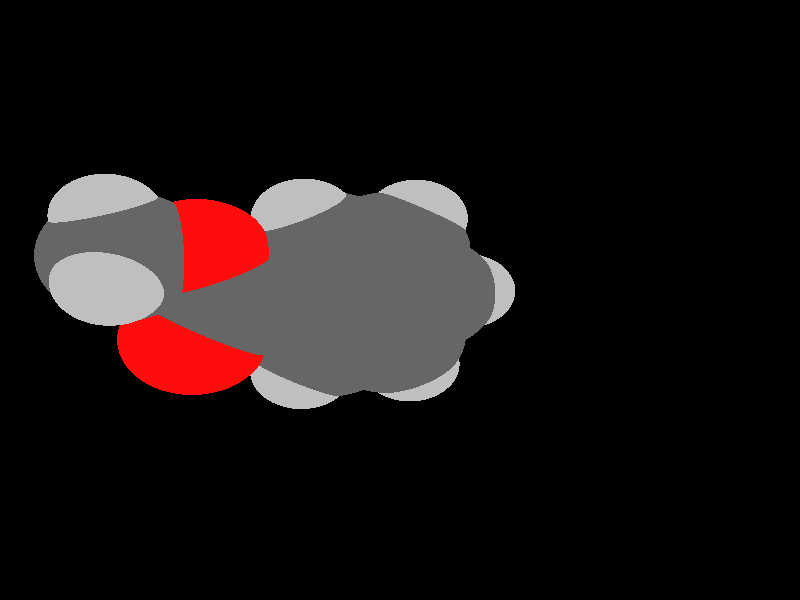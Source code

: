 global_settings {
	ambient_light rgb <0.200000002980232, 0.200000002980232, 0.200000002980232>
	max_trace_level 15
}

background { color rgb <0,0,0> }

camera {
	perspective
	location <-17.8497354706992, -7.12841324612384, -12.5858027339721>
	angle 40
	up <0.101067812831266, -0.918026209353125, 0.383422972903602>
	right <0.588898469888609, -0.255421955002343, -0.766784335433136> * 1
	direction <0.801862762180885, 0.303294417758576, 0.514809291664522> }

light_source {
	<-14.0588241257569, -62.1976305128983, -46.4942741201622>
	color rgb <1, 1, 1>
	fade_distance 108.146252010236
	fade_power 0
	spotlight
	area_light <20, 0, 0>, <0, 0, 20>, 20, 20
	circular
	orient
	point_at <14.0588241257569, 62.1976305128983, 46.4942741201622>
}

light_source {
	<0.0302845159502851, -15.4991725897351, 61.6016299953658>
	color rgb <0.300000011920929, 0.300000011920929, 0.300000011920929> shadowless
	fade_distance 108.146252010236
	fade_power 0
	parallel
	point_at <-0.0302845159502851, 15.4991725897351, -61.6016299953658>
}

#default {
	finish {ambient 0.5 diffuse 1 specular 0.2 roughness .01 metallic 1}
}

union {
cylinder {
	<-0.754240900302204, 0.290565705971549, 1.0631486323362>, 	<-0.490069712972023, -0.357590478309408, 1.0258250155622>, 0.075
	pigment { rgbt <0.400000005960464, 0.400000005960464, 0.400000005960464, 0> }
}
cylinder {
	<-0.587053980714411, 0.366204183612024, 0.932947424127609>, 	<-0.322882793384231, -0.281952000668932, 0.895623807353616>, 0.075
	pigment { rgbt <0.400000005960464, 0.400000005960464, 0.400000005960464, 0> }
}
cylinder {
	<-0.490069712972023, -0.357590478309408, 1.0258250155622>, 	<-0.225898525641843, -1.00574666259036, 0.988501398788211>, 0.075
	pigment { rgbt <0.400000005960464, 0.400000005960464, 0.400000005960464, 0> }
}
cylinder {
	<-0.322882793384231, -0.281952000668932, 0.895623807353616>, 	<-0.0587116060540498, -0.930108184949889, 0.858300190579622>, 0.075
	pigment { rgbt <0.400000005960464, 0.400000005960464, 0.400000005960464, 0> }
}
cylinder {
	<-0.142305065847946, -0.967927423770127, 0.923400794683917>, 	<0.438035514553482, -1.08955498337706, 0.553961221066607>, 0.075
	pigment { rgbt <0.400000005960464, 0.400000005960464, 0.400000005960464, 0> }
}
cylinder {
	<0.438035514553482, -1.08955498337706, 0.553961221066607>, 	<1.01837609495491, -1.211182542984, 0.184521647449298>, 0.075
	pigment { rgbt <0.400000005960464, 0.400000005960464, 0.400000005960464, 0> }
}
cylinder {
	<1.0966314198671, -1.28275951292884, 0.146983779949887>, 	<1.41533503238683, -0.759621379502833, -0.186130180373099>, 0.075
	pigment { rgbt <0.400000005960464, 0.400000005960464, 0.400000005960464, 0> }
}
cylinder {
	<0.940120770042716, -1.13960557303917, 0.222059514948708>, 	<1.25882438256244, -0.616467439613165, -0.111054445374279>, 0.075
	pigment { rgbt <0.400000005960464, 0.400000005960464, 0.400000005960464, 0> }
}
cylinder {
	<1.41533503238683, -0.759621379502833, -0.186130180373099>, 	<1.73403864490656, -0.23648324607683, -0.519244140696086>, 0.075
	pigment { rgbt <0.400000005960464, 0.400000005960464, 0.400000005960464, 0> }
}
cylinder {
	<1.25882438256244, -0.616467439613165, -0.111054445374279>, 	<1.57752799508217, -0.093329306187162, -0.444168405697265>, 0.075
	pigment { rgbt <0.400000005960464, 0.400000005960464, 0.400000005960464, 0> }
}
cylinder {
	<1.65578331999437, -0.164906276131996, -0.481706273196675>, 	<1.39614421957347, 0.481059593942752, -0.446881379641092>, 0.075
	pigment { rgbt <0.400000005960464, 0.400000005960464, 0.400000005960464, 0> }
}
cylinder {
	<1.39614421957347, 0.481059593942752, -0.446881379641092>, 	<1.13650511915257, 1.1270254640175, -0.412056486085508>, 0.075
	pigment { rgbt <0.400000005960464, 0.400000005960464, 0.400000005960464, 0> }
}
cylinder {
	<1.14213347510448, 1.23592876120339, -0.439708673545467>, 	<0.562310027360742, 1.35952593197057, -0.0709607514871984>, 0.075
	pigment { rgbt <0.400000005960464, 0.400000005960464, 0.400000005960464, 0> }
}
cylinder {
	<1.13087676320065, 1.01812216683161, -0.384404298625549>, 	<0.551053315456913, 1.1417193375988, -0.0156563765672803>, 0.075
	pigment { rgbt <0.400000005960464, 0.400000005960464, 0.400000005960464, 0> }
}
cylinder {
	<0.562310027360742, 1.35952593197057, -0.0709607514871984>, 	<-0.0175134203829971, 1.48312310273776, 0.297787170571071>, 0.075
	pigment { rgbt <0.400000005960464, 0.400000005960464, 0.400000005960464, 0> }
}
cylinder {
	<0.551053315456913, 1.1417193375988, -0.0156563765672803>, 	<-0.0287701322868266, 1.26531650836598, 0.353091545490989>, 0.075
	pigment { rgbt <0.400000005960464, 0.400000005960464, 0.400000005960464, 0> }
}
cylinder {
	<-0.670647440508308, 0.328384944791786, 0.998048028231903>, 	<-0.34689460842161, 0.85130237517183, 0.661743693131466>, 0.075
	pigment { rgbt <0.400000005960464, 0.400000005960464, 0.400000005960464, 0> }
}
cylinder {
	<-0.34689460842161, 0.85130237517183, 0.661743693131466>, 	<-0.0231417763349118, 1.37421980555187, 0.32543935803103>, 0.075
	pigment { rgbt <0.400000005960464, 0.400000005960464, 0.400000005960464, 0> }
}
cylinder {
	<-0.142305065847946, -0.967927423770127, 0.923400794683917>, 	<-0.436227261454747, -1.47580663678045, 1.23635560712155>, 0.075
	pigment { rgbt <0.400000005960464, 0.400000005960464, 0.400000005960464, 0> }
}
cylinder {
	<-0.436227261454747, -1.47580663678045, 1.23635560712155>, 	<-0.622752048262823, -1.79810982907742, 1.43495860663297>, 0.075
	pigment { rgbt <0.75, 0.75, 0.75, 0> }
}
cylinder {
	<1.01837609495491, -1.211182542984, 0.184521647449298>, 	<1.26729213333573, -1.82710332727256, 0.150525799396627>, 0.075
	pigment { rgbt <0.400000005960464, 0.400000005960464, 0.400000005960464, 0> }
}
cylinder {
	<1.26729213333573, -1.82710332727256, 0.150525799396627>, 	<1.42527640955803, -2.21802148565668, 0.128949007944773>, 0.075
	pigment { rgbt <0.75, 0.75, 0.75, 0> }
}
cylinder {
	<1.65578331999437, -0.164906276131996, -0.481706273196675>, 	<2.20826173413928, -0.282245060769161, -0.833141397770448>, 0.075
	pigment { rgbt <0.400000005960464, 0.400000005960464, 0.400000005960464, 0> }
}
cylinder {
	<2.20826173413928, -0.282245060769161, -0.833141397770448>, 	<2.55892149594421, -0.356720351057254, -1.05619836057262>, 0.075
	pigment { rgbt <0.75, 0.75, 0.75, 0> }
}
cylinder {
	<1.13650511915257, 1.1270254640175, -0.412056486085508>, 	<1.44051017782111, 1.62606077353461, -0.729783146295325>, 0.075
	pigment { rgbt <0.400000005960464, 0.400000005960464, 0.400000005960464, 0> }
}
cylinder {
	<1.44051017782111, 1.62606077353461, -0.729783146295325>, 	<1.63345034352191, 1.94277904042951, -0.931431877855679>, 0.075
	pigment { rgbt <0.75, 0.75, 0.75, 0> }
}
cylinder {
	<-0.0231417763349118, 1.37421980555187, 0.32543935803103>, 	<-0.266216504140836, 1.99333224306698, 0.354899644229957>, 0.075
	pigment { rgbt <0.400000005960464, 0.400000005960464, 0.400000005960464, 0> }
}
cylinder {
	<-0.266216504140836, 1.99333224306698, 0.354899644229957>, 	<-0.420571540380565, 2.38647522256014, 0.373607239153189>, 0.075
	pigment { rgbt <0.75, 0.75, 0.75, 0> }
}
cylinder {
	<-1.90332532592433, 0.646444313804633, 1.76950082586211>, 	<-1.28698638321632, 0.48741462929821, 1.38377442704701>, 0.075
	pigment { rgbt <0.400000005960464, 0.400000005960464, 0.400000005960464, 0> }
}
cylinder {
	<-1.28698638321632, 0.48741462929821, 1.38377442704701>, 	<-0.670647440508308, 0.328384944791786, 0.998048028231903>, 0.075
	pigment { rgbt <0.400000005960464, 0.400000005960464, 0.400000005960464, 0> }
}
cylinder {
	<-2.41020033910128, -0.471670994631493, 2.34743637336904>, 	<-2.1668489576415, 0.065137681799114, 2.06996873297574>, 0.075
	pigment { rgbt <1, 0.0500000007450581, 0.0500000007450581, 0> }
}
cylinder {
	<-2.1668489576415, 0.065137681799114, 2.06996873297574>, 	<-1.90332532592433, 0.646444313804633, 1.76950082586211>, 0.075
	pigment { rgbt <0.400000005960464, 0.400000005960464, 0.400000005960464, 0> }
}
cylinder {
	<-2.45815239874032, 1.72975720097241, 1.91959880771357>, 	<-2.23257525988354, 1.19306757106249, 1.87892104241103>, 0.075
	pigment { rgbt <1, 0.0500000007450581, 0.0500000007450581, 0> }
}
cylinder {
	<-2.2925525469584, 1.809210759627, 1.78964181056864>, 	<-2.06697540810162, 1.27252112971708, 1.7489640452661>, 0.075
	pigment { rgbt <1, 0.0500000007450581, 0.0500000007450581, 0> }
}
cylinder {
	<-2.23257525988354, 1.19306757106249, 1.87892104241103>, 	<-1.98612525181529, 0.606717534477339, 1.83447932443457>, 0.075
	pigment { rgbt <0.400000005960464, 0.400000005960464, 0.400000005960464, 0> }
}
cylinder {
	<-2.06697540810162, 1.27252112971708, 1.7489640452661>, 	<-1.82052540003337, 0.686171093131927, 1.70452232728964>, 0.075
	pigment { rgbt <0.400000005960464, 0.400000005960464, 0.400000005960464, 0> }
}
cylinder {
	<-3.59890937665821, -0.243771424259903, 3.1055255206289>, 	<-2.98208192563409, -0.362029725190056, 2.71214902429604>, 0.075
	pigment { rgbt <0.400000005960464, 0.400000005960464, 0.400000005960464, 0> }
}
cylinder {
	<-2.98208192563409, -0.362029725190056, 2.71214902429604>, 	<-2.41020033910128, -0.471670994631493, 2.34743637336904>, 0.075
	pigment { rgbt <1, 0.0500000007450581, 0.0500000007450581, 0> }
}
cylinder {
	<-3.59890937665821, -0.243771424259903, 3.1055255206289>, 	<-3.79840569296486, -0.829255589983205, 3.35844903340977>, 0.075
	pigment { rgbt <0.400000005960464, 0.400000005960464, 0.400000005960464, 0> }
}
cylinder {
	<-3.79840569296486, -0.829255589983205, 3.35844903340977>, 	<-3.92535811594366, -1.20183707334276, 3.51940064078926>, 0.075
	pigment { rgbt <0.75, 0.75, 0.75, 0> }
}
cylinder {
	<-3.59890937665821, -0.243771424259903, 3.1055255206289>, 	<-4.08551715484028, -0.00612535810563671, 2.71309401937882>, 0.075
	pigment { rgbt <0.400000005960464, 0.400000005960464, 0.400000005960464, 0> }
}
cylinder {
	<-4.08551715484028, -0.00612535810563671, 2.71309401937882>, 	<-4.39531659820581, 0.145172303612082, 2.46325201911205>, 0.075
	pigment { rgbt <0.75, 0.75, 0.75, 0> }
}
cylinder {
	<-3.59890937665821, -0.243771424259903, 3.1055255206289>, 	<-3.4766849191857, 0.17509749848485, 3.61233101456628>, 0.075
	pigment { rgbt <0.400000005960464, 0.400000005960464, 0.400000005960464, 0> }
}
cylinder {
	<-3.4766849191857, 0.17509749848485, 3.61233101456628>, 	<-3.39887173225694, 0.441766923395256, 3.9349845280428>, 0.075
	pigment { rgbt <0.75, 0.75, 0.75, 0> }
}
sphere {
	<-0.670647440508308, 0.328384944791786, 0.998048028231903>, 0.4104
	pigment { rgbt <0.400000005960464, 0.400000005960464, 0.400000005960464,0> }
}
sphere {
	<-0.142305065847946, -0.967927423770127, 0.923400794683917>, 0.4104
	pigment { rgbt <0.400000005960464, 0.400000005960464, 0.400000005960464,0> }
}
sphere {
	<1.01837609495491, -1.211182542984, 0.184521647449298>, 0.4104
	pigment { rgbt <0.400000005960464, 0.400000005960464, 0.400000005960464,0> }
}
sphere {
	<1.65578331999437, -0.164906276131996, -0.481706273196675>, 0.4104
	pigment { rgbt <0.400000005960464, 0.400000005960464, 0.400000005960464,0> }
}
sphere {
	<1.13650511915257, 1.1270254640175, -0.412056486085508>, 0.4104
	pigment { rgbt <0.400000005960464, 0.400000005960464, 0.400000005960464,0> }
}
sphere {
	<-0.0231417763349118, 1.37421980555187, 0.32543935803103>, 0.4104
	pigment { rgbt <0.400000005960464, 0.400000005960464, 0.400000005960464,0> }
}
sphere {
	<-0.622752048262823, -1.79810982907742, 1.43495860663297>, 0.1674
	pigment { rgbt <0.75, 0.75, 0.75,0> }
}
sphere {
	<1.42527640955803, -2.21802148565668, 0.128949007944773>, 0.1674
	pigment { rgbt <0.75, 0.75, 0.75,0> }
}
sphere {
	<2.55892149594421, -0.356720351057254, -1.05619836057262>, 0.1674
	pigment { rgbt <0.75, 0.75, 0.75,0> }
}
sphere {
	<1.63345034352191, 1.94277904042951, -0.931431877855679>, 0.1674
	pigment { rgbt <0.75, 0.75, 0.75,0> }
}
sphere {
	<-0.420571540380565, 2.38647522256014, 0.373607239153189>, 0.1674
	pigment { rgbt <0.75, 0.75, 0.75,0> }
}
sphere {
	<-1.90332532592433, 0.646444313804633, 1.76950082586211>, 0.4104
	pigment { rgbt <0.400000005960464, 0.400000005960464, 0.400000005960464,0> }
}
sphere {
	<-2.41020033910128, -0.471670994631493, 2.34743637336904>, 0.3564
	pigment { rgbt <1, 0.0500000007450581, 0.0500000007450581,0> }
}
sphere {
	<-2.37535247284936, 1.7694839802997, 1.8546203091411>, 0.3564
	pigment { rgbt <1, 0.0500000007450581, 0.0500000007450581,0> }
}
sphere {
	<-3.59890937665821, -0.243771424259903, 3.1055255206289>, 0.4104
	pigment { rgbt <0.400000005960464, 0.400000005960464, 0.400000005960464,0> }
}
sphere {
	<-3.92535811594366, -1.20183707334276, 3.51940064078926>, 0.1674
	pigment { rgbt <0.75, 0.75, 0.75,0> }
}
sphere {
	<-4.39531659820581, 0.145172303612082, 2.46325201911205>, 0.1674
	pigment { rgbt <0.75, 0.75, 0.75,0> }
}
sphere {
	<-3.39887173225694, 0.441766923395256, 3.9349845280428>, 0.1674
	pigment { rgbt <0.75, 0.75, 0.75,0> }
}
}
merge {
}
union {
}
merge {
sphere {
	<-0.670647440508308, 0.328384944791786, 0.998048028231903>, 1.69983
	pigment { rgbt <0, 0, 0,0> }
}
sphere {
	<-0.142305065847946, -0.967927423770127, 0.923400794683917>, 1.69983
	pigment { rgbt <0, 0, 0,0> }
}
sphere {
	<1.01837609495491, -1.211182542984, 0.184521647449298>, 1.69983
	pigment { rgbt <0, 0, 0,0> }
}
sphere {
	<1.65578331999437, -0.164906276131996, -0.481706273196675>, 1.69983
	pigment { rgbt <0, 0, 0,0> }
}
sphere {
	<1.13650511915257, 1.1270254640175, -0.412056486085508>, 1.69983
	pigment { rgbt <0, 0, 0,0> }
}
sphere {
	<-0.0231417763349118, 1.37421980555187, 0.32543935803103>, 1.69983
	pigment { rgbt <0, 0, 0,0> }
}
sphere {
	<-0.622752048262823, -1.79810982907742, 1.43495860663297>, 1.09989
	pigment { rgbt <0, 0, 0,0> }
}
sphere {
	<1.42527640955803, -2.21802148565668, 0.128949007944773>, 1.09989
	pigment { rgbt <0, 0, 0,0> }
}
sphere {
	<2.55892149594421, -0.356720351057254, -1.05619836057262>, 1.09989
	pigment { rgbt <0, 0, 0,0> }
}
sphere {
	<1.63345034352191, 1.94277904042951, -0.931431877855679>, 1.09989
	pigment { rgbt <0, 0, 0,0> }
}
sphere {
	<-0.420571540380565, 2.38647522256014, 0.373607239153189>, 1.09989
	pigment { rgbt <0, 0, 0,0> }
}
sphere {
	<-1.90332532592433, 0.646444313804633, 1.76950082586211>, 1.69983
	pigment { rgbt <0, 0, 0,0> }
}
sphere {
	<-2.41020033910128, -0.471670994631493, 2.34743637336904>, 1.519848
	pigment { rgbt <0, 0, 0,0> }
}
sphere {
	<-2.37535247284936, 1.7694839802997, 1.8546203091411>, 1.519848
	pigment { rgbt <0, 0, 0,0> }
}
sphere {
	<-3.59890937665821, -0.243771424259903, 3.1055255206289>, 1.69983
	pigment { rgbt <0, 0, 0,0> }
}
sphere {
	<-3.92535811594366, -1.20183707334276, 3.51940064078926>, 1.09989
	pigment { rgbt <0, 0, 0,0> }
}
sphere {
	<-4.39531659820581, 0.145172303612082, 2.46325201911205>, 1.09989
	pigment { rgbt <0, 0, 0,0> }
}
sphere {
	<-3.39887173225694, 0.441766923395256, 3.9349845280428>, 1.09989
	pigment { rgbt <0, 0, 0,0> }
}
sphere {
	<-0.670647440508308, 0.328384944791786, 0.998048028231903>, 1.7
	pigment { rgbt <0.400000005960464, 0.400000005960464, 0.400000005960464,0.350000023841858> }
}
sphere {
	<-0.142305065847946, -0.967927423770127, 0.923400794683917>, 1.7
	pigment { rgbt <0.400000005960464, 0.400000005960464, 0.400000005960464,0.350000023841858> }
}
sphere {
	<1.01837609495491, -1.211182542984, 0.184521647449298>, 1.7
	pigment { rgbt <0.400000005960464, 0.400000005960464, 0.400000005960464,0.350000023841858> }
}
sphere {
	<1.65578331999437, -0.164906276131996, -0.481706273196675>, 1.7
	pigment { rgbt <0.400000005960464, 0.400000005960464, 0.400000005960464,0.350000023841858> }
}
sphere {
	<1.13650511915257, 1.1270254640175, -0.412056486085508>, 1.7
	pigment { rgbt <0.400000005960464, 0.400000005960464, 0.400000005960464,0.350000023841858> }
}
sphere {
	<-0.0231417763349118, 1.37421980555187, 0.32543935803103>, 1.7
	pigment { rgbt <0.400000005960464, 0.400000005960464, 0.400000005960464,0.350000023841858> }
}
sphere {
	<-0.622752048262823, -1.79810982907742, 1.43495860663297>, 1.1
	pigment { rgbt <0.75, 0.75, 0.75,0.350000023841858> }
}
sphere {
	<1.42527640955803, -2.21802148565668, 0.128949007944773>, 1.1
	pigment { rgbt <0.75, 0.75, 0.75,0.350000023841858> }
}
sphere {
	<2.55892149594421, -0.356720351057254, -1.05619836057262>, 1.1
	pigment { rgbt <0.75, 0.75, 0.75,0.350000023841858> }
}
sphere {
	<1.63345034352191, 1.94277904042951, -0.931431877855679>, 1.1
	pigment { rgbt <0.75, 0.75, 0.75,0.350000023841858> }
}
sphere {
	<-0.420571540380565, 2.38647522256014, 0.373607239153189>, 1.1
	pigment { rgbt <0.75, 0.75, 0.75,0.350000023841858> }
}
sphere {
	<-1.90332532592433, 0.646444313804633, 1.76950082586211>, 1.7
	pigment { rgbt <0.400000005960464, 0.400000005960464, 0.400000005960464,0.350000023841858> }
}
sphere {
	<-2.41020033910128, -0.471670994631493, 2.34743637336904>, 1.52
	pigment { rgbt <1, 0.0500000007450581, 0.0500000007450581,0.350000023841858> }
}
sphere {
	<-2.37535247284936, 1.7694839802997, 1.8546203091411>, 1.52
	pigment { rgbt <1, 0.0500000007450581, 0.0500000007450581,0.350000023841858> }
}
sphere {
	<-3.59890937665821, -0.243771424259903, 3.1055255206289>, 1.7
	pigment { rgbt <0.400000005960464, 0.400000005960464, 0.400000005960464,0.350000023841858> }
}
sphere {
	<-3.92535811594366, -1.20183707334276, 3.51940064078926>, 1.1
	pigment { rgbt <0.75, 0.75, 0.75,0.350000023841858> }
}
sphere {
	<-4.39531659820581, 0.145172303612082, 2.46325201911205>, 1.1
	pigment { rgbt <0.75, 0.75, 0.75,0.350000023841858> }
}
sphere {
	<-3.39887173225694, 0.441766923395256, 3.9349845280428>, 1.1
	pigment { rgbt <0.75, 0.75, 0.75,0.350000023841858> }
}
}
